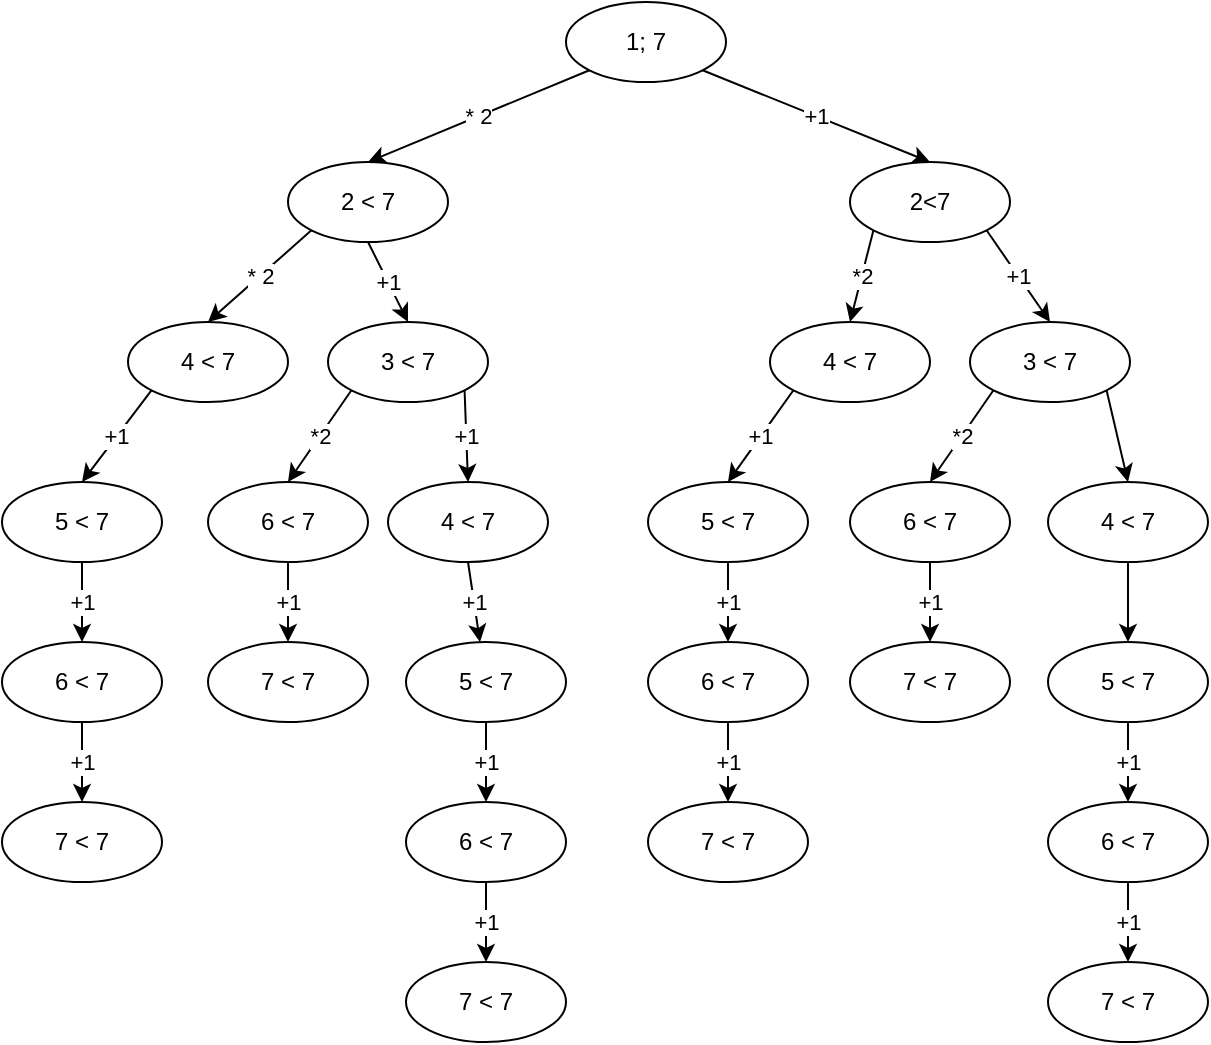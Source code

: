<mxfile>
    <diagram id="Tl0w-22xGp8Gl6HvrjZg" name="Страница 1">
        <mxGraphModel dx="808" dy="433" grid="1" gridSize="10" guides="1" tooltips="1" connect="1" arrows="1" fold="1" page="1" pageScale="1" pageWidth="1654" pageHeight="1169" math="0" shadow="0">
            <root>
                <mxCell id="0"/>
                <mxCell id="1" parent="0"/>
                <mxCell id="2" value="1; 7" style="ellipse;whiteSpace=wrap;html=1;" parent="1" vertex="1">
                    <mxGeometry x="320" y="40" width="80" height="40" as="geometry"/>
                </mxCell>
                <mxCell id="3" value="2 &amp;lt; 7" style="ellipse;whiteSpace=wrap;html=1;" parent="1" vertex="1">
                    <mxGeometry x="181" y="120" width="80" height="40" as="geometry"/>
                </mxCell>
                <mxCell id="5" value="* 2" style="endArrow=classic;html=1;exitX=0;exitY=1;exitDx=0;exitDy=0;entryX=0.5;entryY=0;entryDx=0;entryDy=0;" parent="1" source="2" target="3" edge="1">
                    <mxGeometry width="50" height="50" relative="1" as="geometry">
                        <mxPoint x="160" y="150" as="sourcePoint"/>
                        <mxPoint x="210" y="100" as="targetPoint"/>
                    </mxGeometry>
                </mxCell>
                <mxCell id="6" value="2&amp;lt;7" style="ellipse;whiteSpace=wrap;html=1;" parent="1" vertex="1">
                    <mxGeometry x="462" y="120" width="80" height="40" as="geometry"/>
                </mxCell>
                <mxCell id="7" value="+1" style="endArrow=classic;html=1;exitX=1;exitY=1;exitDx=0;exitDy=0;entryX=0.5;entryY=0;entryDx=0;entryDy=0;" parent="1" source="2" target="6" edge="1">
                    <mxGeometry width="50" height="50" relative="1" as="geometry">
                        <mxPoint x="490" y="240" as="sourcePoint"/>
                        <mxPoint x="540" y="190" as="targetPoint"/>
                    </mxGeometry>
                </mxCell>
                <mxCell id="8" value="4 &amp;lt; 7" style="ellipse;whiteSpace=wrap;html=1;" parent="1" vertex="1">
                    <mxGeometry x="101" y="200" width="80" height="40" as="geometry"/>
                </mxCell>
                <mxCell id="9" value="* 2" style="endArrow=classic;html=1;exitX=0;exitY=1;exitDx=0;exitDy=0;entryX=0.5;entryY=0;entryDx=0;entryDy=0;" parent="1" source="3" target="8" edge="1">
                    <mxGeometry width="50" height="50" relative="1" as="geometry">
                        <mxPoint x="261" y="290" as="sourcePoint"/>
                        <mxPoint x="311" y="240" as="targetPoint"/>
                    </mxGeometry>
                </mxCell>
                <mxCell id="10" value="3 &amp;lt; 7" style="ellipse;whiteSpace=wrap;html=1;" parent="1" vertex="1">
                    <mxGeometry x="201" y="200" width="80" height="40" as="geometry"/>
                </mxCell>
                <mxCell id="11" value="+1" style="endArrow=classic;html=1;exitX=0.5;exitY=1;exitDx=0;exitDy=0;entryX=0.5;entryY=0;entryDx=0;entryDy=0;" parent="1" source="3" target="10" edge="1">
                    <mxGeometry width="50" height="50" relative="1" as="geometry">
                        <mxPoint x="211" y="320" as="sourcePoint"/>
                        <mxPoint x="261" y="270" as="targetPoint"/>
                    </mxGeometry>
                </mxCell>
                <mxCell id="13" value="4 &amp;lt; 7" style="ellipse;whiteSpace=wrap;html=1;" parent="1" vertex="1">
                    <mxGeometry x="422" y="200" width="80" height="40" as="geometry"/>
                </mxCell>
                <mxCell id="14" value="3 &amp;lt; 7" style="ellipse;whiteSpace=wrap;html=1;" parent="1" vertex="1">
                    <mxGeometry x="522" y="200" width="80" height="40" as="geometry"/>
                </mxCell>
                <mxCell id="15" value="*2" style="endArrow=classic;html=1;exitX=0;exitY=1;exitDx=0;exitDy=0;entryX=0.5;entryY=0;entryDx=0;entryDy=0;" parent="1" source="6" target="13" edge="1">
                    <mxGeometry width="50" height="50" relative="1" as="geometry">
                        <mxPoint x="472" y="340" as="sourcePoint"/>
                        <mxPoint x="522" y="290" as="targetPoint"/>
                    </mxGeometry>
                </mxCell>
                <mxCell id="16" value="+1" style="endArrow=classic;html=1;exitX=1;exitY=1;exitDx=0;exitDy=0;entryX=0.5;entryY=0;entryDx=0;entryDy=0;" parent="1" source="6" target="14" edge="1">
                    <mxGeometry width="50" height="50" relative="1" as="geometry">
                        <mxPoint x="442" y="330" as="sourcePoint"/>
                        <mxPoint x="492" y="280" as="targetPoint"/>
                    </mxGeometry>
                </mxCell>
                <mxCell id="17" value="5 &amp;lt; 7" style="ellipse;whiteSpace=wrap;html=1;" parent="1" vertex="1">
                    <mxGeometry x="38" y="280" width="80" height="40" as="geometry"/>
                </mxCell>
                <mxCell id="19" value="+1" style="endArrow=classic;html=1;exitX=0;exitY=1;exitDx=0;exitDy=0;entryX=0.5;entryY=0;entryDx=0;entryDy=0;" parent="1" source="8" target="17" edge="1">
                    <mxGeometry width="50" height="50" relative="1" as="geometry">
                        <mxPoint x="251" y="330" as="sourcePoint"/>
                        <mxPoint x="301" y="280" as="targetPoint"/>
                    </mxGeometry>
                </mxCell>
                <mxCell id="20" value="6 &amp;lt; 7" style="ellipse;whiteSpace=wrap;html=1;" parent="1" vertex="1">
                    <mxGeometry x="141" y="280" width="80" height="40" as="geometry"/>
                </mxCell>
                <mxCell id="21" value="4 &amp;lt; 7" style="ellipse;whiteSpace=wrap;html=1;" parent="1" vertex="1">
                    <mxGeometry x="231" y="280" width="80" height="40" as="geometry"/>
                </mxCell>
                <mxCell id="22" value="*2" style="endArrow=classic;html=1;exitX=0;exitY=1;exitDx=0;exitDy=0;entryX=0.5;entryY=0;entryDx=0;entryDy=0;" parent="1" source="10" target="20" edge="1">
                    <mxGeometry width="50" height="50" relative="1" as="geometry">
                        <mxPoint x="191" y="380" as="sourcePoint"/>
                        <mxPoint x="241" y="330" as="targetPoint"/>
                    </mxGeometry>
                </mxCell>
                <mxCell id="23" value="+1" style="endArrow=classic;html=1;exitX=1;exitY=1;exitDx=0;exitDy=0;entryX=0.5;entryY=0;entryDx=0;entryDy=0;" parent="1" source="10" target="21" edge="1">
                    <mxGeometry width="50" height="50" relative="1" as="geometry">
                        <mxPoint x="321" y="440" as="sourcePoint"/>
                        <mxPoint x="371" y="390" as="targetPoint"/>
                    </mxGeometry>
                </mxCell>
                <mxCell id="24" value="5 &amp;lt; 7" style="ellipse;whiteSpace=wrap;html=1;" parent="1" vertex="1">
                    <mxGeometry x="361" y="280" width="80" height="40" as="geometry"/>
                </mxCell>
                <mxCell id="25" value="+1" style="endArrow=classic;html=1;exitX=0;exitY=1;exitDx=0;exitDy=0;entryX=0.5;entryY=0;entryDx=0;entryDy=0;" parent="1" source="13" target="24" edge="1">
                    <mxGeometry width="50" height="50" relative="1" as="geometry">
                        <mxPoint x="561" y="370" as="sourcePoint"/>
                        <mxPoint x="611" y="320" as="targetPoint"/>
                    </mxGeometry>
                </mxCell>
                <mxCell id="26" value="6 &amp;lt; 7" style="ellipse;whiteSpace=wrap;html=1;" vertex="1" parent="1">
                    <mxGeometry x="462" y="280" width="80" height="40" as="geometry"/>
                </mxCell>
                <mxCell id="28" value="*2" style="endArrow=classic;html=1;exitX=0;exitY=1;exitDx=0;exitDy=0;entryX=0.5;entryY=0;entryDx=0;entryDy=0;" edge="1" parent="1" source="14" target="26">
                    <mxGeometry width="50" height="50" relative="1" as="geometry">
                        <mxPoint x="481" y="380" as="sourcePoint"/>
                        <mxPoint x="531" y="330" as="targetPoint"/>
                    </mxGeometry>
                </mxCell>
                <mxCell id="29" value="4 &amp;lt; 7" style="ellipse;whiteSpace=wrap;html=1;" vertex="1" parent="1">
                    <mxGeometry x="561" y="280" width="80" height="40" as="geometry"/>
                </mxCell>
                <mxCell id="30" value="" style="endArrow=classic;html=1;exitX=1;exitY=1;exitDx=0;exitDy=0;entryX=0.5;entryY=0;entryDx=0;entryDy=0;" edge="1" parent="1" source="14" target="29">
                    <mxGeometry width="50" height="50" relative="1" as="geometry">
                        <mxPoint x="491" y="410" as="sourcePoint"/>
                        <mxPoint x="541" y="360" as="targetPoint"/>
                    </mxGeometry>
                </mxCell>
                <mxCell id="31" value="6 &amp;lt; 7" style="ellipse;whiteSpace=wrap;html=1;" vertex="1" parent="1">
                    <mxGeometry x="38" y="360" width="80" height="40" as="geometry"/>
                </mxCell>
                <mxCell id="32" value="+1" style="endArrow=classic;html=1;exitX=0.5;exitY=1;exitDx=0;exitDy=0;entryX=0.5;entryY=0;entryDx=0;entryDy=0;" edge="1" parent="1" source="17" target="31">
                    <mxGeometry width="50" height="50" relative="1" as="geometry">
                        <mxPoint x="140" y="480" as="sourcePoint"/>
                        <mxPoint x="190" y="430" as="targetPoint"/>
                    </mxGeometry>
                </mxCell>
                <mxCell id="33" value="7 &amp;lt; 7" style="ellipse;whiteSpace=wrap;html=1;" vertex="1" parent="1">
                    <mxGeometry x="141" y="360" width="80" height="40" as="geometry"/>
                </mxCell>
                <mxCell id="34" value="+1" style="endArrow=classic;html=1;exitX=0.5;exitY=1;exitDx=0;exitDy=0;entryX=0.5;entryY=0;entryDx=0;entryDy=0;" edge="1" parent="1" source="20" target="33">
                    <mxGeometry width="50" height="50" relative="1" as="geometry">
                        <mxPoint x="170" y="470" as="sourcePoint"/>
                        <mxPoint x="220" y="420" as="targetPoint"/>
                    </mxGeometry>
                </mxCell>
                <mxCell id="35" value="5 &amp;lt; 7" style="ellipse;whiteSpace=wrap;html=1;" vertex="1" parent="1">
                    <mxGeometry x="240" y="360" width="80" height="40" as="geometry"/>
                </mxCell>
                <mxCell id="36" value="+1" style="endArrow=classic;html=1;exitX=0.5;exitY=1;exitDx=0;exitDy=0;" edge="1" parent="1" source="21" target="35">
                    <mxGeometry width="50" height="50" relative="1" as="geometry">
                        <mxPoint x="290" y="490" as="sourcePoint"/>
                        <mxPoint x="340" y="440" as="targetPoint"/>
                    </mxGeometry>
                </mxCell>
                <mxCell id="37" value="6 &amp;lt; 7" style="ellipse;whiteSpace=wrap;html=1;" vertex="1" parent="1">
                    <mxGeometry x="361" y="360" width="80" height="40" as="geometry"/>
                </mxCell>
                <mxCell id="38" value="+1" style="endArrow=classic;html=1;entryX=0.5;entryY=0;entryDx=0;entryDy=0;exitX=0.5;exitY=1;exitDx=0;exitDy=0;" edge="1" target="37" parent="1" source="24">
                    <mxGeometry width="50" height="50" relative="1" as="geometry">
                        <mxPoint x="401" y="330" as="sourcePoint"/>
                        <mxPoint x="513" y="430" as="targetPoint"/>
                        <mxPoint as="offset"/>
                    </mxGeometry>
                </mxCell>
                <mxCell id="39" value="7 &amp;lt; 7" style="ellipse;whiteSpace=wrap;html=1;" vertex="1" parent="1">
                    <mxGeometry x="462" y="360" width="80" height="40" as="geometry"/>
                </mxCell>
                <mxCell id="40" value="+1" style="endArrow=classic;html=1;entryX=0.5;entryY=0;entryDx=0;entryDy=0;exitX=0.5;exitY=1;exitDx=0;exitDy=0;" edge="1" target="39" parent="1" source="26">
                    <mxGeometry width="50" height="50" relative="1" as="geometry">
                        <mxPoint x="501" y="340" as="sourcePoint"/>
                        <mxPoint x="541" y="420" as="targetPoint"/>
                        <mxPoint as="offset"/>
                    </mxGeometry>
                </mxCell>
                <mxCell id="41" value="5 &amp;lt; 7" style="ellipse;whiteSpace=wrap;html=1;" vertex="1" parent="1">
                    <mxGeometry x="561" y="360" width="80" height="40" as="geometry"/>
                </mxCell>
                <mxCell id="42" value="" style="endArrow=classic;html=1;exitX=0.5;exitY=1;exitDx=0;exitDy=0;entryX=0.5;entryY=0;entryDx=0;entryDy=0;" edge="1" parent="1" source="29" target="41">
                    <mxGeometry width="50" height="50" relative="1" as="geometry">
                        <mxPoint x="611" y="490" as="sourcePoint"/>
                        <mxPoint x="661" y="440" as="targetPoint"/>
                    </mxGeometry>
                </mxCell>
                <mxCell id="43" value="7 &amp;lt; 7" style="ellipse;whiteSpace=wrap;html=1;" vertex="1" parent="1">
                    <mxGeometry x="38" y="440" width="80" height="40" as="geometry"/>
                </mxCell>
                <mxCell id="44" value="+1" style="endArrow=classic;html=1;exitX=0.5;exitY=1;exitDx=0;exitDy=0;entryX=0.5;entryY=0;entryDx=0;entryDy=0;" edge="1" target="43" parent="1" source="31">
                    <mxGeometry width="50" height="50" relative="1" as="geometry">
                        <mxPoint x="78" y="400" as="sourcePoint"/>
                        <mxPoint x="117" y="500" as="targetPoint"/>
                    </mxGeometry>
                </mxCell>
                <mxCell id="45" value="7 &amp;lt; 7" style="ellipse;whiteSpace=wrap;html=1;" vertex="1" parent="1">
                    <mxGeometry x="361" y="440" width="80" height="40" as="geometry"/>
                </mxCell>
                <mxCell id="46" value="+1" style="endArrow=classic;html=1;entryX=0.5;entryY=0;entryDx=0;entryDy=0;exitX=0.5;exitY=1;exitDx=0;exitDy=0;" edge="1" target="45" parent="1" source="37">
                    <mxGeometry width="50" height="50" relative="1" as="geometry">
                        <mxPoint x="341" y="420" as="sourcePoint"/>
                        <mxPoint x="440" y="500" as="targetPoint"/>
                    </mxGeometry>
                </mxCell>
                <mxCell id="47" value="6 &amp;lt; 7" style="ellipse;whiteSpace=wrap;html=1;" vertex="1" parent="1">
                    <mxGeometry x="240" y="440" width="80" height="40" as="geometry"/>
                </mxCell>
                <mxCell id="48" value="+1" style="endArrow=classic;html=1;entryX=0.5;entryY=0;entryDx=0;entryDy=0;exitX=0.5;exitY=1;exitDx=0;exitDy=0;" edge="1" target="47" parent="1" source="35">
                    <mxGeometry width="50" height="50" relative="1" as="geometry">
                        <mxPoint x="220" y="430" as="sourcePoint"/>
                        <mxPoint x="392" y="510" as="targetPoint"/>
                    </mxGeometry>
                </mxCell>
                <mxCell id="49" value="7 &amp;lt; 7" style="ellipse;whiteSpace=wrap;html=1;" vertex="1" parent="1">
                    <mxGeometry x="240" y="520" width="80" height="40" as="geometry"/>
                </mxCell>
                <mxCell id="50" value="+1" style="endArrow=classic;html=1;exitX=0.5;exitY=1;exitDx=0;exitDy=0;entryX=0.5;entryY=0;entryDx=0;entryDy=0;" edge="1" source="47" target="49" parent="1">
                    <mxGeometry width="50" height="50" relative="1" as="geometry">
                        <mxPoint x="280" y="480" as="sourcePoint"/>
                        <mxPoint x="319" y="580" as="targetPoint"/>
                    </mxGeometry>
                </mxCell>
                <mxCell id="51" value="6 &amp;lt; 7" style="ellipse;whiteSpace=wrap;html=1;" vertex="1" parent="1">
                    <mxGeometry x="561" y="440" width="80" height="40" as="geometry"/>
                </mxCell>
                <mxCell id="52" value="+1" style="endArrow=classic;html=1;entryX=0.5;entryY=0;entryDx=0;entryDy=0;exitX=0.5;exitY=1;exitDx=0;exitDy=0;" edge="1" target="51" parent="1" source="41">
                    <mxGeometry width="50" height="50" relative="1" as="geometry">
                        <mxPoint x="651" y="420" as="sourcePoint"/>
                        <mxPoint x="713" y="510" as="targetPoint"/>
                    </mxGeometry>
                </mxCell>
                <mxCell id="53" value="7 &amp;lt; 7" style="ellipse;whiteSpace=wrap;html=1;" vertex="1" parent="1">
                    <mxGeometry x="561" y="520" width="80" height="40" as="geometry"/>
                </mxCell>
                <mxCell id="54" value="+1" style="endArrow=classic;html=1;exitX=0.5;exitY=1;exitDx=0;exitDy=0;entryX=0.5;entryY=0;entryDx=0;entryDy=0;" edge="1" source="51" target="53" parent="1">
                    <mxGeometry width="50" height="50" relative="1" as="geometry">
                        <mxPoint x="601" y="480" as="sourcePoint"/>
                        <mxPoint x="640" y="580" as="targetPoint"/>
                    </mxGeometry>
                </mxCell>
            </root>
        </mxGraphModel>
    </diagram>
</mxfile>